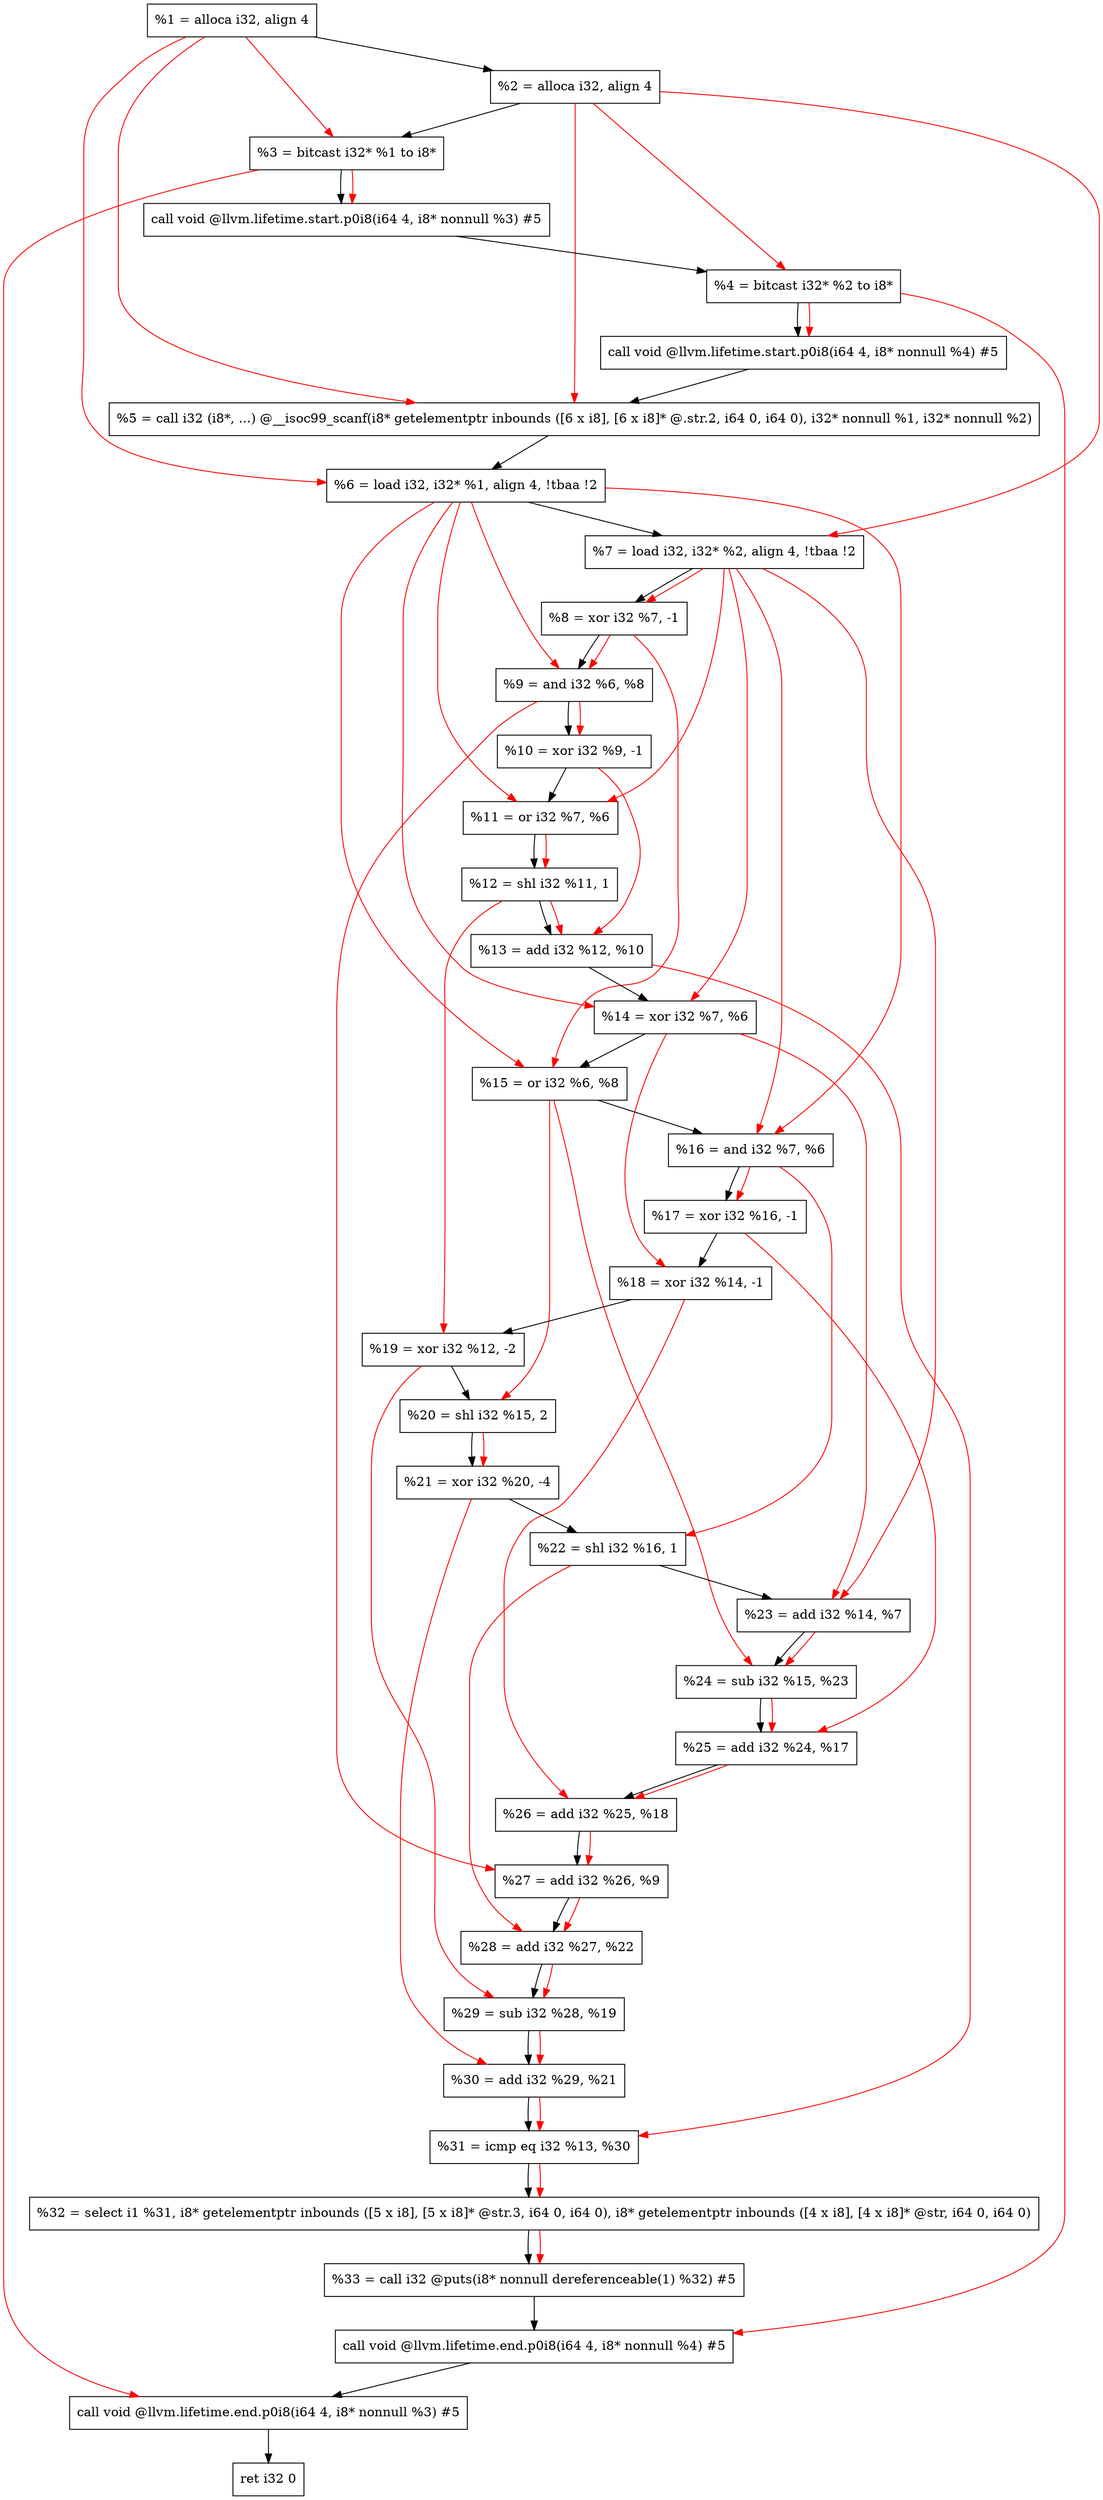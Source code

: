 digraph "DFG for'main' function" {
	Node0x1f05d28[shape=record, label="  %1 = alloca i32, align 4"];
	Node0x1f05da8[shape=record, label="  %2 = alloca i32, align 4"];
	Node0x1f05e38[shape=record, label="  %3 = bitcast i32* %1 to i8*"];
	Node0x1f06298[shape=record, label="  call void @llvm.lifetime.start.p0i8(i64 4, i8* nonnull %3) #5"];
	Node0x1f06378[shape=record, label="  %4 = bitcast i32* %2 to i8*"];
	Node0x1f06498[shape=record, label="  call void @llvm.lifetime.start.p0i8(i64 4, i8* nonnull %4) #5"];
	Node0x1f066d0[shape=record, label="  %5 = call i32 (i8*, ...) @__isoc99_scanf(i8* getelementptr inbounds ([6 x i8], [6 x i8]* @.str.2, i64 0, i64 0), i32* nonnull %1, i32* nonnull %2)"];
	Node0x1f06788[shape=record, label="  %6 = load i32, i32* %1, align 4, !tbaa !2"];
	Node0x1f076f8[shape=record, label="  %7 = load i32, i32* %2, align 4, !tbaa !2"];
	Node0x1f07d80[shape=record, label="  %8 = xor i32 %7, -1"];
	Node0x1f07df0[shape=record, label="  %9 = and i32 %6, %8"];
	Node0x1f07e60[shape=record, label="  %10 = xor i32 %9, -1"];
	Node0x1f07ed0[shape=record, label="  %11 = or i32 %7, %6"];
	Node0x1f07f40[shape=record, label="  %12 = shl i32 %11, 1"];
	Node0x1f07fb0[shape=record, label="  %13 = add i32 %12, %10"];
	Node0x1f08020[shape=record, label="  %14 = xor i32 %7, %6"];
	Node0x1f08090[shape=record, label="  %15 = or i32 %6, %8"];
	Node0x1f08100[shape=record, label="  %16 = and i32 %7, %6"];
	Node0x1f08170[shape=record, label="  %17 = xor i32 %16, -1"];
	Node0x1f081e0[shape=record, label="  %18 = xor i32 %14, -1"];
	Node0x1f08250[shape=record, label="  %19 = xor i32 %12, -2"];
	Node0x1f082c0[shape=record, label="  %20 = shl i32 %15, 2"];
	Node0x1f08330[shape=record, label="  %21 = xor i32 %20, -4"];
	Node0x1f083a0[shape=record, label="  %22 = shl i32 %16, 1"];
	Node0x1f08410[shape=record, label="  %23 = add i32 %14, %7"];
	Node0x1f08480[shape=record, label="  %24 = sub i32 %15, %23"];
	Node0x1f084f0[shape=record, label="  %25 = add i32 %24, %17"];
	Node0x1f08560[shape=record, label="  %26 = add i32 %25, %18"];
	Node0x1f085d0[shape=record, label="  %27 = add i32 %26, %9"];
	Node0x1f08640[shape=record, label="  %28 = add i32 %27, %22"];
	Node0x1f086b0[shape=record, label="  %29 = sub i32 %28, %19"];
	Node0x1f08720[shape=record, label="  %30 = add i32 %29, %21"];
	Node0x1f08790[shape=record, label="  %31 = icmp eq i32 %13, %30"];
	Node0x1ea69d8[shape=record, label="  %32 = select i1 %31, i8* getelementptr inbounds ([5 x i8], [5 x i8]* @str.3, i64 0, i64 0), i8* getelementptr inbounds ([4 x i8], [4 x i8]* @str, i64 0, i64 0)"];
	Node0x1f08a30[shape=record, label="  %33 = call i32 @puts(i8* nonnull dereferenceable(1) %32) #5"];
	Node0x1f08c88[shape=record, label="  call void @llvm.lifetime.end.p0i8(i64 4, i8* nonnull %4) #5"];
	Node0x1f08de8[shape=record, label="  call void @llvm.lifetime.end.p0i8(i64 4, i8* nonnull %3) #5"];
	Node0x1f08ea8[shape=record, label="  ret i32 0"];
	Node0x1f05d28 -> Node0x1f05da8;
	Node0x1f05da8 -> Node0x1f05e38;
	Node0x1f05e38 -> Node0x1f06298;
	Node0x1f06298 -> Node0x1f06378;
	Node0x1f06378 -> Node0x1f06498;
	Node0x1f06498 -> Node0x1f066d0;
	Node0x1f066d0 -> Node0x1f06788;
	Node0x1f06788 -> Node0x1f076f8;
	Node0x1f076f8 -> Node0x1f07d80;
	Node0x1f07d80 -> Node0x1f07df0;
	Node0x1f07df0 -> Node0x1f07e60;
	Node0x1f07e60 -> Node0x1f07ed0;
	Node0x1f07ed0 -> Node0x1f07f40;
	Node0x1f07f40 -> Node0x1f07fb0;
	Node0x1f07fb0 -> Node0x1f08020;
	Node0x1f08020 -> Node0x1f08090;
	Node0x1f08090 -> Node0x1f08100;
	Node0x1f08100 -> Node0x1f08170;
	Node0x1f08170 -> Node0x1f081e0;
	Node0x1f081e0 -> Node0x1f08250;
	Node0x1f08250 -> Node0x1f082c0;
	Node0x1f082c0 -> Node0x1f08330;
	Node0x1f08330 -> Node0x1f083a0;
	Node0x1f083a0 -> Node0x1f08410;
	Node0x1f08410 -> Node0x1f08480;
	Node0x1f08480 -> Node0x1f084f0;
	Node0x1f084f0 -> Node0x1f08560;
	Node0x1f08560 -> Node0x1f085d0;
	Node0x1f085d0 -> Node0x1f08640;
	Node0x1f08640 -> Node0x1f086b0;
	Node0x1f086b0 -> Node0x1f08720;
	Node0x1f08720 -> Node0x1f08790;
	Node0x1f08790 -> Node0x1ea69d8;
	Node0x1ea69d8 -> Node0x1f08a30;
	Node0x1f08a30 -> Node0x1f08c88;
	Node0x1f08c88 -> Node0x1f08de8;
	Node0x1f08de8 -> Node0x1f08ea8;
edge [color=red]
	Node0x1f05d28 -> Node0x1f05e38;
	Node0x1f05e38 -> Node0x1f06298;
	Node0x1f05da8 -> Node0x1f06378;
	Node0x1f06378 -> Node0x1f06498;
	Node0x1f05d28 -> Node0x1f066d0;
	Node0x1f05da8 -> Node0x1f066d0;
	Node0x1f05d28 -> Node0x1f06788;
	Node0x1f05da8 -> Node0x1f076f8;
	Node0x1f076f8 -> Node0x1f07d80;
	Node0x1f06788 -> Node0x1f07df0;
	Node0x1f07d80 -> Node0x1f07df0;
	Node0x1f07df0 -> Node0x1f07e60;
	Node0x1f076f8 -> Node0x1f07ed0;
	Node0x1f06788 -> Node0x1f07ed0;
	Node0x1f07ed0 -> Node0x1f07f40;
	Node0x1f07f40 -> Node0x1f07fb0;
	Node0x1f07e60 -> Node0x1f07fb0;
	Node0x1f076f8 -> Node0x1f08020;
	Node0x1f06788 -> Node0x1f08020;
	Node0x1f06788 -> Node0x1f08090;
	Node0x1f07d80 -> Node0x1f08090;
	Node0x1f076f8 -> Node0x1f08100;
	Node0x1f06788 -> Node0x1f08100;
	Node0x1f08100 -> Node0x1f08170;
	Node0x1f08020 -> Node0x1f081e0;
	Node0x1f07f40 -> Node0x1f08250;
	Node0x1f08090 -> Node0x1f082c0;
	Node0x1f082c0 -> Node0x1f08330;
	Node0x1f08100 -> Node0x1f083a0;
	Node0x1f08020 -> Node0x1f08410;
	Node0x1f076f8 -> Node0x1f08410;
	Node0x1f08090 -> Node0x1f08480;
	Node0x1f08410 -> Node0x1f08480;
	Node0x1f08480 -> Node0x1f084f0;
	Node0x1f08170 -> Node0x1f084f0;
	Node0x1f084f0 -> Node0x1f08560;
	Node0x1f081e0 -> Node0x1f08560;
	Node0x1f08560 -> Node0x1f085d0;
	Node0x1f07df0 -> Node0x1f085d0;
	Node0x1f085d0 -> Node0x1f08640;
	Node0x1f083a0 -> Node0x1f08640;
	Node0x1f08640 -> Node0x1f086b0;
	Node0x1f08250 -> Node0x1f086b0;
	Node0x1f086b0 -> Node0x1f08720;
	Node0x1f08330 -> Node0x1f08720;
	Node0x1f07fb0 -> Node0x1f08790;
	Node0x1f08720 -> Node0x1f08790;
	Node0x1f08790 -> Node0x1ea69d8;
	Node0x1ea69d8 -> Node0x1f08a30;
	Node0x1f06378 -> Node0x1f08c88;
	Node0x1f05e38 -> Node0x1f08de8;
}
